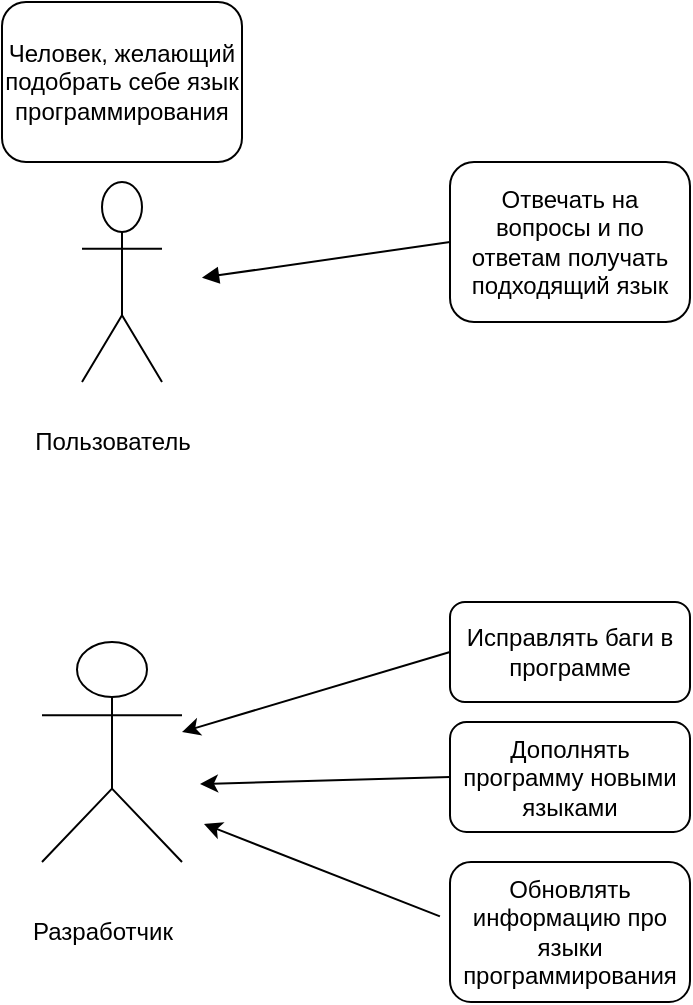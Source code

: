 <mxfile version="12.9.4" type="github">
  <diagram id="di2EjPzG31W0h3eatuk0" name="Page-1">
    <mxGraphModel dx="985" dy="637" grid="1" gridSize="10" guides="1" tooltips="1" connect="1" arrows="1" fold="1" page="1" pageScale="1" pageWidth="827" pageHeight="1169" math="0" shadow="0">
      <root>
        <mxCell id="0" />
        <mxCell id="1" parent="0" />
        <mxCell id="YjTyXBS275b-8nzfcbaM-2" value="Пользователь" style="text;html=1;align=center;verticalAlign=middle;resizable=0;points=[];autosize=1;" vertex="1" parent="1">
          <mxGeometry x="200" y="220" width="90" height="20" as="geometry" />
        </mxCell>
        <mxCell id="YjTyXBS275b-8nzfcbaM-3" value="Человек, желающий&lt;br&gt;подобрать себе язык&lt;br&gt;программирования" style="shape=ext;rounded=1;html=1;whiteSpace=wrap;" vertex="1" parent="1">
          <mxGeometry x="190" y="10" width="120" height="80" as="geometry" />
        </mxCell>
        <mxCell id="YjTyXBS275b-8nzfcbaM-5" value="Отвечать на вопросы и по ответам получать подходящий язык" style="shape=ext;rounded=1;html=1;whiteSpace=wrap;" vertex="1" parent="1">
          <mxGeometry x="414" y="90" width="120" height="80" as="geometry" />
        </mxCell>
        <mxCell id="YjTyXBS275b-8nzfcbaM-6" value="" style="endArrow=block;endFill=1;endSize=6;html=1;exitX=0;exitY=0.5;exitDx=0;exitDy=0;" edge="1" parent="1" source="YjTyXBS275b-8nzfcbaM-5">
          <mxGeometry width="100" relative="1" as="geometry">
            <mxPoint x="350" y="170" as="sourcePoint" />
            <mxPoint x="290" y="147.816" as="targetPoint" />
          </mxGeometry>
        </mxCell>
        <mxCell id="YjTyXBS275b-8nzfcbaM-8" value="Разработчик" style="text;html=1;align=center;verticalAlign=middle;resizable=0;points=[];autosize=1;" vertex="1" parent="1">
          <mxGeometry x="195" y="465" width="90" height="20" as="geometry" />
        </mxCell>
        <mxCell id="YjTyXBS275b-8nzfcbaM-10" value="Исправлять баги в программе" style="shape=ext;rounded=1;html=1;whiteSpace=wrap;" vertex="1" parent="1">
          <mxGeometry x="414" y="310" width="120" height="50" as="geometry" />
        </mxCell>
        <mxCell id="YjTyXBS275b-8nzfcbaM-11" value="" style="endArrow=classic;html=1;exitX=0;exitY=0.5;exitDx=0;exitDy=0;entryX=0.9;entryY=0.5;entryDx=0;entryDy=0;entryPerimeter=0;" edge="1" parent="1" source="YjTyXBS275b-8nzfcbaM-10">
          <mxGeometry width="50" height="50" relative="1" as="geometry">
            <mxPoint x="410" y="380" as="sourcePoint" />
            <mxPoint x="280" y="375" as="targetPoint" />
          </mxGeometry>
        </mxCell>
        <mxCell id="YjTyXBS275b-8nzfcbaM-12" value="Дополнять программу новыми языками" style="shape=ext;rounded=1;html=1;whiteSpace=wrap;" vertex="1" parent="1">
          <mxGeometry x="414" y="370" width="120" height="55" as="geometry" />
        </mxCell>
        <mxCell id="YjTyXBS275b-8nzfcbaM-13" value="" style="endArrow=classic;html=1;exitX=0;exitY=0.5;exitDx=0;exitDy=0;entryX=0.99;entryY=0.7;entryDx=0;entryDy=0;entryPerimeter=0;" edge="1" parent="1" source="YjTyXBS275b-8nzfcbaM-12">
          <mxGeometry width="50" height="50" relative="1" as="geometry">
            <mxPoint x="360" y="490" as="sourcePoint" />
            <mxPoint x="289" y="401" as="targetPoint" />
          </mxGeometry>
        </mxCell>
        <mxCell id="YjTyXBS275b-8nzfcbaM-14" value="Обновлять информацию про языки программирования" style="shape=ext;rounded=1;html=1;whiteSpace=wrap;" vertex="1" parent="1">
          <mxGeometry x="414" y="440" width="120" height="70" as="geometry" />
        </mxCell>
        <mxCell id="YjTyXBS275b-8nzfcbaM-15" value="" style="endArrow=classic;html=1;exitX=-0.042;exitY=0.388;exitDx=0;exitDy=0;exitPerimeter=0;entryX=1.01;entryY=0.854;entryDx=0;entryDy=0;entryPerimeter=0;" edge="1" parent="1" source="YjTyXBS275b-8nzfcbaM-14">
          <mxGeometry width="50" height="50" relative="1" as="geometry">
            <mxPoint x="330" y="570" as="sourcePoint" />
            <mxPoint x="291" y="421.02" as="targetPoint" />
          </mxGeometry>
        </mxCell>
        <mxCell id="YjTyXBS275b-8nzfcbaM-16" value="" style="shape=umlActor;verticalLabelPosition=bottom;labelBackgroundColor=#ffffff;verticalAlign=top;html=1;outlineConnect=0;" vertex="1" parent="1">
          <mxGeometry x="230" y="100" width="40" height="100" as="geometry" />
        </mxCell>
        <mxCell id="YjTyXBS275b-8nzfcbaM-17" value="" style="shape=umlActor;verticalLabelPosition=bottom;labelBackgroundColor=#ffffff;verticalAlign=top;html=1;outlineConnect=0;" vertex="1" parent="1">
          <mxGeometry x="210" y="330" width="70" height="110" as="geometry" />
        </mxCell>
      </root>
    </mxGraphModel>
  </diagram>
</mxfile>
